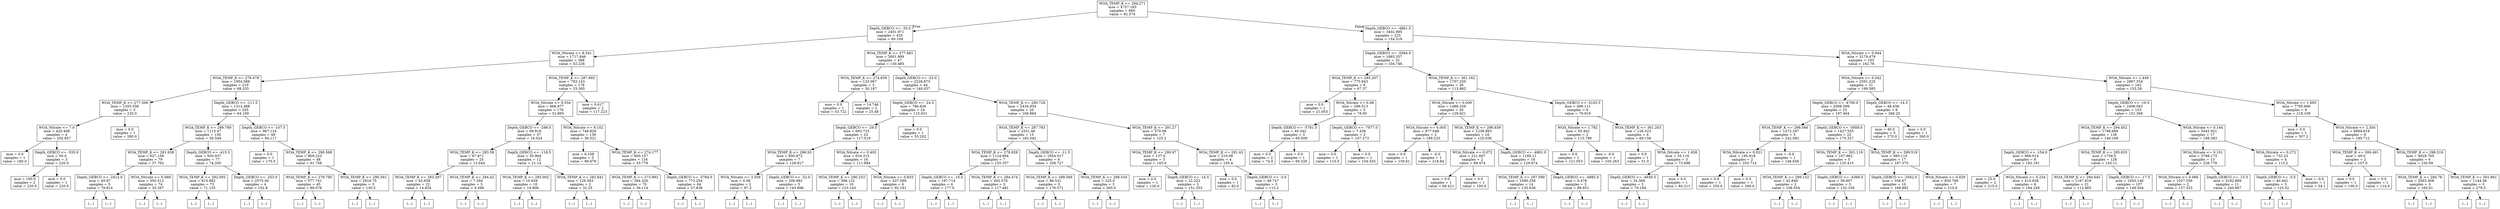 digraph Tree {
node [shape=box] ;
0 [label="WOA_TEMP_K <= 294.271\nmse = 4757.183\nsamples = 660\nvalue = 92.574"] ;
1 [label="Depth_GEBCO <= -35.0\nmse = 2401.971\nsamples = 435\nvalue = 60.109"] ;
0 -> 1 [labeldistance=2.5, labelangle=45, headlabel="True"] ;
2 [label="WOA_Nitrate <= 8.341\nmse = 1717.846\nsamples = 388\nvalue = 52.226"] ;
1 -> 2 ;
3 [label="WOA_TEMP_K <= 278.478\nmse = 1954.588\nsamples = 210\nvalue = 68.335"] ;
2 -> 3 ;
4 [label="WOA_TEMP_K <= 277.506\nmse = 1355.556\nsamples = 5\nvalue = 220.0"] ;
3 -> 4 ;
5 [label="WOA_Nitrate <= 7.0\nmse = 420.408\nsamples = 4\nvalue = 202.857"] ;
4 -> 5 ;
6 [label="mse = 0.0\nsamples = 1\nvalue = 180.0"] ;
5 -> 6 ;
7 [label="Depth_GEBCO <= -535.0\nmse = 50.0\nsamples = 3\nvalue = 220.0"] ;
5 -> 7 ;
8 [label="mse = 100.0\nsamples = 2\nvalue = 220.0"] ;
7 -> 8 ;
9 [label="mse = 0.0\nsamples = 1\nvalue = 220.0"] ;
7 -> 9 ;
10 [label="mse = 0.0\nsamples = 1\nvalue = 280.0"] ;
4 -> 10 ;
11 [label="Depth_GEBCO <= -111.5\nmse = 1312.488\nsamples = 205\nvalue = 64.109"] ;
3 -> 11 ;
12 [label="WOA_TEMP_K <= 289.789\nmse = 1115.47\nsamples = 156\nvalue = 56.549"] ;
11 -> 12 ;
13 [label="WOA_TEMP_K <= 281.638\nmse = 627.158\nsamples = 79\nvalue = 37.762"] ;
12 -> 13 ;
14 [label="Depth_GEBCO <= -2412.0\nmse = 45.87\nsamples = 5\nvalue = 79.814"] ;
13 -> 14 ;
15 [label="(...)"] ;
14 -> 15 ;
16 [label="(...)"] ;
14 -> 16 ;
23 [label="WOA_Nitrate <= 0.089\nmse = 550.512\nsamples = 74\nvalue = 35.267"] ;
13 -> 23 ;
24 [label="(...)"] ;
23 -> 24 ;
31 [label="(...)"] ;
23 -> 31 ;
140 [label="Depth_GEBCO <= -415.5\nmse = 930.937\nsamples = 77\nvalue = 74.205"] ;
12 -> 140 ;
141 [label="WOA_TEMP_K <= 292.005\nmse = 615.982\nsamples = 73\nvalue = 71.135"] ;
140 -> 141 ;
142 [label="(...)"] ;
141 -> 142 ;
203 [label="(...)"] ;
141 -> 203 ;
268 [label="Depth_GEBCO <= -253.0\nmse = 2575.36\nsamples = 4\nvalue = 152.8"] ;
140 -> 268 ;
269 [label="(...)"] ;
268 -> 269 ;
272 [label="(...)"] ;
268 -> 272 ;
273 [label="Depth_GEBCO <= -107.5\nmse = 967.124\nsamples = 49\nvalue = 94.117"] ;
11 -> 273 ;
274 [label="mse = 0.0\nsamples = 1\nvalue = 170.0"] ;
273 -> 274 ;
275 [label="WOA_TEMP_K <= 290.568\nmse = 809.223\nsamples = 48\nvalue = 91.708"] ;
273 -> 275 ;
276 [label="WOA_TEMP_K <= 279.795\nmse = 577.741\nsamples = 45\nvalue = 89.078"] ;
275 -> 276 ;
277 [label="(...)"] ;
276 -> 277 ;
278 [label="(...)"] ;
276 -> 278 ;
351 [label="WOA_TEMP_K <= 290.591\nmse = 2616.75\nsamples = 3\nvalue = 130.5"] ;
275 -> 351 ;
352 [label="(...)"] ;
351 -> 352 ;
353 [label="(...)"] ;
351 -> 353 ;
356 [label="WOA_TEMP_K <= 287.892\nmse = 783.143\nsamples = 178\nvalue = 33.395"] ;
2 -> 356 ;
357 [label="WOA_Nitrate <= 9.034\nmse = 668.977\nsamples = 176\nvalue = 31.893"] ;
356 -> 357 ;
358 [label="Depth_GEBCO <= -298.0\nmse = 69.918\nsamples = 37\nvalue = 16.024"] ;
357 -> 358 ;
359 [label="WOA_TEMP_K <= 283.58\nmse = 67.871\nsamples = 25\nvalue = 13.644"] ;
358 -> 359 ;
360 [label="WOA_TEMP_K <= 283.297\nmse = 63.658\nsamples = 22\nvalue = 14.834"] ;
359 -> 360 ;
361 [label="(...)"] ;
360 -> 361 ;
374 [label="(...)"] ;
360 -> 374 ;
375 [label="WOA_TEMP_K <= 284.42\nmse = 7.294\nsamples = 3\nvalue = 4.598"] ;
359 -> 375 ;
376 [label="(...)"] ;
375 -> 376 ;
379 [label="(...)"] ;
375 -> 379 ;
380 [label="Depth_GEBCO <= -118.5\nmse = 35.964\nsamples = 12\nvalue = 21.14"] ;
358 -> 380 ;
381 [label="WOA_TEMP_K <= 283.002\nmse = 10.659\nsamples = 10\nvalue = 19.906"] ;
380 -> 381 ;
382 [label="(...)"] ;
381 -> 382 ;
387 [label="(...)"] ;
381 -> 387 ;
390 [label="WOA_TEMP_K <= 282.841\nmse = 126.563\nsamples = 2\nvalue = 32.25"] ;
380 -> 390 ;
391 [label="(...)"] ;
390 -> 391 ;
392 [label="(...)"] ;
390 -> 392 ;
393 [label="WOA_Nitrate <= 9.102\nmse = 748.828\nsamples = 139\nvalue = 36.521"] ;
357 -> 393 ;
394 [label="mse = 6.108\nsamples = 5\nvalue = 99.678"] ;
393 -> 394 ;
395 [label="WOA_TEMP_K <= 274.177\nmse = 600.157\nsamples = 134\nvalue = 33.776"] ;
393 -> 395 ;
396 [label="WOA_TEMP_K <= 273.992\nmse = 384.326\nsamples = 70\nvalue = 39.114"] ;
395 -> 396 ;
397 [label="(...)"] ;
396 -> 397 ;
480 [label="(...)"] ;
396 -> 480 ;
489 [label="Depth_GEBCO <= -3784.0\nmse = 773.254\nsamples = 64\nvalue = 27.838"] ;
395 -> 489 ;
490 [label="(...)"] ;
489 -> 490 ;
537 [label="(...)"] ;
489 -> 537 ;
612 [label="mse = 0.617\nsamples = 2\nvalue = 117.223"] ;
356 -> 612 ;
613 [label="WOA_TEMP_K <= 277.681\nmse = 3001.999\nsamples = 47\nvalue = 130.485"] ;
1 -> 613 ;
614 [label="WOA_TEMP_K <= 274.659\nmse = 123.067\nsamples = 3\nvalue = 30.187"] ;
613 -> 614 ;
615 [label="mse = 0.0\nsamples = 1\nvalue = 53.722"] ;
614 -> 615 ;
616 [label="mse = 14.746\nsamples = 2\nvalue = 25.48"] ;
614 -> 616 ;
617 [label="Depth_GEBCO <= -23.0\nmse = 2226.873\nsamples = 44\nvalue = 140.037"] ;
613 -> 617 ;
618 [label="Depth_GEBCO <= -24.5\nmse = 786.826\nsamples = 24\nvalue = 115.631"] ;
617 -> 618 ;
619 [label="Depth_GEBCO <= -29.5\nmse = 693.733\nsamples = 23\nvalue = 117.519"] ;
618 -> 619 ;
620 [label="WOA_TEMP_K <= 286.93\nmse = 600.872\nsamples = 7\nvalue = 129.917"] ;
619 -> 620 ;
621 [label="WOA_Nitrate <= 3.359\nmse = 0.08\nsamples = 2\nvalue = 97.3"] ;
620 -> 621 ;
622 [label="(...)"] ;
621 -> 622 ;
623 [label="(...)"] ;
621 -> 623 ;
624 [label="Depth_GEBCO <= -32.0\nmse = 206.992\nsamples = 5\nvalue = 143.896"] ;
620 -> 624 ;
625 [label="(...)"] ;
624 -> 625 ;
626 [label="(...)"] ;
624 -> 626 ;
633 [label="WOA_Nitrate <= 0.402\nmse = 634.315\nsamples = 16\nvalue = 111.884"] ;
619 -> 633 ;
634 [label="WOA_TEMP_K <= 290.253\nmse = 398.122\nsamples = 10\nvalue = 123.143"] ;
633 -> 634 ;
635 [label="(...)"] ;
634 -> 635 ;
636 [label="(...)"] ;
634 -> 636 ;
643 [label="WOA_Nitrate <= 0.833\nmse = 437.599\nsamples = 6\nvalue = 92.181"] ;
633 -> 643 ;
644 [label="(...)"] ;
643 -> 644 ;
645 [label="(...)"] ;
643 -> 645 ;
652 [label="mse = 0.0\nsamples = 1\nvalue = 55.202"] ;
618 -> 652 ;
653 [label="WOA_TEMP_K <= 290.728\nmse = 2434.934\nsamples = 20\nvalue = 166.884"] ;
617 -> 653 ;
654 [label="WOA_TEMP_K <= 287.783\nmse = 2251.46\nsamples = 13\nvalue = 182.042"] ;
653 -> 654 ;
655 [label="WOA_TEMP_K <= 278.928\nmse = 1124.694\nsamples = 7\nvalue = 155.357"] ;
654 -> 655 ;
656 [label="Depth_GEBCO <= -10.5\nmse = 197.714\nsamples = 4\nvalue = 177.0"] ;
655 -> 656 ;
657 [label="(...)"] ;
656 -> 657 ;
660 [label="(...)"] ;
656 -> 660 ;
663 [label="WOA_TEMP_K <= 284.474\nmse = 492.576\nsamples = 3\nvalue = 117.481"] ;
655 -> 663 ;
664 [label="(...)"] ;
663 -> 664 ;
667 [label="(...)"] ;
663 -> 667 ;
668 [label="Depth_GEBCO <= -11.5\nmse = 1954.017\nsamples = 6\nvalue = 208.727"] ;
654 -> 668 ;
669 [label="WOA_TEMP_K <= 289.566\nmse = 98.531\nsamples = 3\nvalue = 176.571"] ;
668 -> 669 ;
670 [label="(...)"] ;
669 -> 670 ;
671 [label="(...)"] ;
669 -> 671 ;
674 [label="WOA_TEMP_K <= 288.534\nmse = 225.0\nsamples = 3\nvalue = 265.0"] ;
668 -> 674 ;
675 [label="(...)"] ;
674 -> 675 ;
676 [label="(...)"] ;
674 -> 676 ;
677 [label="WOA_TEMP_K <= 291.27\nmse = 570.08\nsamples = 7\nvalue = 125.2"] ;
653 -> 677 ;
678 [label="WOA_TEMP_K <= 290.97\nmse = 137.0\nsamples = 3\nvalue = 145.0"] ;
677 -> 678 ;
679 [label="mse = 0.0\nsamples = 1\nvalue = 126.0"] ;
678 -> 679 ;
680 [label="Depth_GEBCO <= -14.5\nmse = 22.222\nsamples = 2\nvalue = 151.333"] ;
678 -> 680 ;
681 [label="(...)"] ;
680 -> 681 ;
682 [label="(...)"] ;
680 -> 682 ;
683 [label="WOA_TEMP_K <= 291.43\nmse = 219.08\nsamples = 4\nvalue = 105.4"] ;
677 -> 683 ;
684 [label="mse = 0.0\nsamples = 1\nvalue = 82.0"] ;
683 -> 684 ;
685 [label="Depth_GEBCO <= -3.0\nmse = 48.747\nsamples = 3\nvalue = 113.2"] ;
683 -> 685 ;
686 [label="(...)"] ;
685 -> 686 ;
689 [label="(...)"] ;
685 -> 689 ;
690 [label="Depth_GEBCO <= -4861.5\nmse = 3402.995\nsamples = 225\nvalue = 154.518"] ;
0 -> 690 [labeldistance=2.5, labelangle=-45, headlabel="False"] ;
691 [label="Depth_GEBCO <= -5584.0\nmse = 1865.357\nsamples = 32\nvalue = 104.746"] ;
690 -> 691 ;
692 [label="WOA_TEMP_K <= 295.207\nmse = 775.943\nsamples = 6\nvalue = 67.37"] ;
691 -> 692 ;
693 [label="mse = 0.0\nsamples = 1\nvalue = 21.053"] ;
692 -> 693 ;
694 [label="WOA_Nitrate <= 0.08\nmse = 299.513\nsamples = 5\nvalue = 78.95"] ;
692 -> 694 ;
695 [label="Depth_GEBCO <= -5781.5\nmse = 40.342\nsamples = 3\nvalue = 69.509"] ;
694 -> 695 ;
696 [label="mse = 0.0\nsamples = 2\nvalue = 74.0"] ;
695 -> 696 ;
697 [label="mse = 0.0\nsamples = 1\nvalue = 60.526"] ;
695 -> 697 ;
698 [label="Depth_GEBCO <= -7877.0\nmse = 7.438\nsamples = 2\nvalue = 107.273"] ;
694 -> 698 ;
699 [label="mse = 0.0\nsamples = 1\nvalue = 110.0"] ;
698 -> 699 ;
700 [label="mse = 0.0\nsamples = 1\nvalue = 104.545"] ;
698 -> 700 ;
701 [label="WOA_TEMP_K <= 301.162\nmse = 1707.255\nsamples = 26\nvalue = 113.862"] ;
691 -> 701 ;
702 [label="WOA_Nitrate <= 0.009\nmse = 1486.329\nsamples = 20\nvalue = 129.621"] ;
701 -> 702 ;
703 [label="WOA_Nitrate <= 0.005\nmse = 877.048\nsamples = 2\nvalue = 189.225"] ;
702 -> 703 ;
704 [label="mse = 0.0\nsamples = 1\nvalue = 159.61"] ;
703 -> 704 ;
705 [label="mse = -0.0\nsamples = 1\nvalue = 218.84"] ;
703 -> 705 ;
706 [label="WOA_TEMP_K <= 296.839\nmse = 1238.893\nsamples = 18\nvalue = 125.036"] ;
702 -> 706 ;
707 [label="WOA_Nitrate <= 0.072\nmse = 221.607\nsamples = 2\nvalue = 89.474"] ;
706 -> 707 ;
708 [label="mse = 0.0\nsamples = 1\nvalue = 68.421"] ;
707 -> 708 ;
709 [label="mse = 0.0\nsamples = 1\nvalue = 100.0"] ;
707 -> 709 ;
710 [label="Depth_GEBCO <= -4901.0\nmse = 1185.11\nsamples = 16\nvalue = 129.674"] ;
706 -> 710 ;
711 [label="WOA_TEMP_K <= 297.599\nmse = 1090.336\nsamples = 14\nvalue = 135.636"] ;
710 -> 711 ;
712 [label="(...)"] ;
711 -> 712 ;
719 [label="(...)"] ;
711 -> 719 ;
738 [label="Depth_GEBCO <= -4885.0\nmse = 0.478\nsamples = 2\nvalue = 89.931"] ;
710 -> 738 ;
739 [label="(...)"] ;
738 -> 739 ;
740 [label="(...)"] ;
738 -> 740 ;
741 [label="Depth_GEBCO <= -5102.5\nmse = 496.111\nsamples = 6\nvalue = 79.919"] ;
701 -> 741 ;
742 [label="WOA_Nitrate <= 1.782\nmse = 55.402\nsamples = 2\nvalue = 115.789"] ;
741 -> 742 ;
743 [label="mse = 0.0\nsamples = 1\nvalue = 121.053"] ;
742 -> 743 ;
744 [label="mse = -0.0\nsamples = 1\nvalue = 105.263"] ;
742 -> 744 ;
745 [label="WOA_TEMP_K <= 301.203\nmse = 126.523\nsamples = 4\nvalue = 69.158"] ;
741 -> 745 ;
746 [label="mse = 0.0\nsamples = 1\nvalue = 51.0"] ;
745 -> 746 ;
747 [label="WOA_Nitrate <= 1.658\nmse = 55.116\nsamples = 3\nvalue = 73.698"] ;
745 -> 747 ;
748 [label="Depth_GEBCO <= -4939.5\nmse = 24.369\nsamples = 2\nvalue = 70.194"] ;
747 -> 748 ;
749 [label="(...)"] ;
748 -> 749 ;
750 [label="(...)"] ;
748 -> 750 ;
751 [label="mse = 0.0\nsamples = 1\nvalue = 84.211"] ;
747 -> 751 ;
752 [label="WOA_Nitrate <= 0.044\nmse = 3179.479\nsamples = 193\nvalue = 162.76"] ;
690 -> 752 ;
753 [label="WOA_Nitrate <= 0.042\nmse = 2591.225\nsamples = 31\nvalue = 199.585"] ;
752 -> 753 ;
754 [label="Depth_GEBCO <= -4700.0\nmse = 2098.599\nsamples = 25\nvalue = 187.464"] ;
753 -> 754 ;
755 [label="WOA_TEMP_K <= 299.566\nmse = 1472.297\nsamples = 3\nvalue = 242.082"] ;
754 -> 755 ;
756 [label="WOA_Nitrate <= 0.021\nmse = 195.918\nsamples = 2\nvalue = 255.714"] ;
755 -> 756 ;
757 [label="mse = 0.0\nsamples = 1\nvalue = 250.0"] ;
756 -> 757 ;
758 [label="mse = 0.0\nsamples = 1\nvalue = 290.0"] ;
756 -> 758 ;
759 [label="mse = -0.0\nsamples = 1\nvalue = 146.656"] ;
755 -> 759 ;
760 [label="Depth_GEBCO <= -3958.0\nmse = 1427.555\nsamples = 22\nvalue = 175.327"] ;
754 -> 760 ;
761 [label="WOA_TEMP_K <= 301.119\nmse = 167.962\nsamples = 5\nvalue = 125.415"] ;
760 -> 761 ;
762 [label="WOA_TEMP_K <= 299.152\nmse = 42.849\nsamples = 2\nvalue = 108.554"] ;
761 -> 762 ;
763 [label="(...)"] ;
762 -> 763 ;
764 [label="(...)"] ;
762 -> 764 ;
765 [label="Depth_GEBCO <= -4368.5\nmse = 58.807\nsamples = 3\nvalue = 132.159"] ;
761 -> 765 ;
766 [label="(...)"] ;
765 -> 766 ;
769 [label="(...)"] ;
765 -> 769 ;
770 [label="WOA_TEMP_K <= 299.519\nmse = 985.115\nsamples = 17\nvalue = 187.375"] ;
760 -> 770 ;
771 [label="Depth_GEBCO <= -3562.0\nmse = 356.67\nsamples = 10\nvalue = 168.992"] ;
770 -> 771 ;
772 [label="(...)"] ;
771 -> 772 ;
773 [label="(...)"] ;
771 -> 773 ;
784 [label="WOA_Nitrate <= 0.029\nmse = 830.769\nsamples = 7\nvalue = 210.0"] ;
770 -> 784 ;
785 [label="(...)"] ;
784 -> 785 ;
788 [label="(...)"] ;
784 -> 788 ;
793 [label="Depth_GEBCO <= -14.5\nmse = 48.438\nsamples = 6\nvalue = 266.25"] ;
753 -> 793 ;
794 [label="mse = 40.0\nsamples = 5\nvalue = 270.0"] ;
793 -> 794 ;
795 [label="mse = 0.0\nsamples = 1\nvalue = 260.0"] ;
793 -> 795 ;
796 [label="WOA_Nitrate <= 1.449\nmse = 2967.554\nsamples = 162\nvalue = 155.28"] ;
752 -> 796 ;
797 [label="Depth_GEBCO <= -16.5\nmse = 2406.062\nsamples = 153\nvalue = 151.369"] ;
796 -> 797 ;
798 [label="WOA_TEMP_K <= 294.452\nmse = 1798.689\nsamples = 136\nvalue = 146.169"] ;
797 -> 798 ;
799 [label="Depth_GEBCO <= -154.0\nmse = 866.014\nsamples = 8\nvalue = 182.161"] ;
798 -> 799 ;
800 [label="mse = 25.0\nsamples = 2\nvalue = 215.0"] ;
799 -> 800 ;
801 [label="WOA_Nitrate <= 0.234\nmse = 415.658\nsamples = 6\nvalue = 164.248"] ;
799 -> 801 ;
802 [label="(...)"] ;
801 -> 802 ;
803 [label="(...)"] ;
801 -> 803 ;
804 [label="WOA_TEMP_K <= 295.635\nmse = 1758.5\nsamples = 128\nvalue = 143.11"] ;
798 -> 804 ;
805 [label="WOA_TEMP_K <= 294.645\nmse = 1167.819\nsamples = 21\nvalue = 112.965"] ;
804 -> 805 ;
806 [label="(...)"] ;
805 -> 806 ;
809 [label="(...)"] ;
805 -> 809 ;
836 [label="Depth_GEBCO <= -17.5\nmse = 1650.146\nsamples = 107\nvalue = 149.504"] ;
804 -> 836 ;
837 [label="(...)"] ;
836 -> 837 ;
1006 [label="(...)"] ;
836 -> 1006 ;
1007 [label="WOA_Nitrate <= 0.144\nmse = 5442.921\nsamples = 17\nvalue = 198.383"] ;
797 -> 1007 ;
1008 [label="WOA_Nitrate <= 0.101\nmse = 3788.173\nsamples = 13\nvalue = 226.778"] ;
1007 -> 1008 ;
1009 [label="WOA_Nitrate <= 0.066\nmse = 1027.556\nsamples = 2\nvalue = 157.333"] ;
1008 -> 1009 ;
1010 [label="(...)"] ;
1009 -> 1010 ;
1011 [label="(...)"] ;
1009 -> 1011 ;
1012 [label="Depth_GEBCO <= -15.5\nmse = 3182.889\nsamples = 11\nvalue = 240.667"] ;
1008 -> 1012 ;
1013 [label="(...)"] ;
1012 -> 1013 ;
1014 [label="(...)"] ;
1012 -> 1014 ;
1021 [label="WOA_Nitrate <= 0.272\nmse = 732.23\nsamples = 4\nvalue = 113.2"] ;
1007 -> 1021 ;
1022 [label="Depth_GEBCO <= -5.5\nmse = 40.402\nsamples = 3\nvalue = 125.02"] ;
1021 -> 1022 ;
1023 [label="(...)"] ;
1022 -> 1023 ;
1026 [label="(...)"] ;
1022 -> 1026 ;
1027 [label="mse = -0.0\nsamples = 1\nvalue = 54.1"] ;
1021 -> 1027 ;
1028 [label="WOA_Nitrate <= 1.693\nmse = 7795.666\nsamples = 9\nvalue = 218.109"] ;
796 -> 1028 ;
1029 [label="mse = 0.0\nsamples = 1\nvalue = 307.2"] ;
1028 -> 1029 ;
1030 [label="WOA_Nitrate <= 2.304\nmse = 6694.619\nsamples = 8\nvalue = 185.712"] ;
1028 -> 1030 ;
1031 [label="WOA_TEMP_K <= 300.491\nmse = 49.0\nsamples = 2\nvalue = 107.0"] ;
1030 -> 1031 ;
1032 [label="mse = 0.0\nsamples = 1\nvalue = 100.0"] ;
1031 -> 1032 ;
1033 [label="mse = 0.0\nsamples = 1\nvalue = 114.0"] ;
1031 -> 1033 ;
1034 [label="WOA_TEMP_K <= 298.319\nmse = 4928.765\nsamples = 6\nvalue = 230.69"] ;
1030 -> 1034 ;
1035 [label="WOA_TEMP_K <= 294.78\nmse = 2562.408\nsamples = 3\nvalue = 165.61"] ;
1034 -> 1035 ;
1036 [label="(...)"] ;
1035 -> 1036 ;
1037 [label="(...)"] ;
1035 -> 1037 ;
1040 [label="WOA_TEMP_K <= 301.661\nmse = 1144.56\nsamples = 3\nvalue = 279.5"] ;
1034 -> 1040 ;
1041 [label="(...)"] ;
1040 -> 1041 ;
1044 [label="(...)"] ;
1040 -> 1044 ;
}
